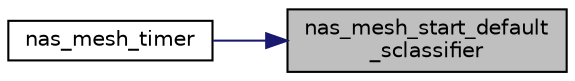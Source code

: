 digraph "nas_mesh_start_default_sclassifier"
{
 // LATEX_PDF_SIZE
  edge [fontname="Helvetica",fontsize="10",labelfontname="Helvetica",labelfontsize="10"];
  node [fontname="Helvetica",fontsize="10",shape=record];
  rankdir="RL";
  Node1 [label="nas_mesh_start_default\l_sclassifier",height=0.2,width=0.4,color="black", fillcolor="grey75", style="filled", fontcolor="black",tooltip=" "];
  Node1 -> Node2 [dir="back",color="midnightblue",fontsize="10",style="solid",fontname="Helvetica"];
  Node2 [label="nas_mesh_timer",height=0.2,width=0.4,color="black", fillcolor="white", style="filled",URL="$mesh_8c.html#a733ea7c6085efc927a8866df4e7791af",tooltip=" "];
}

